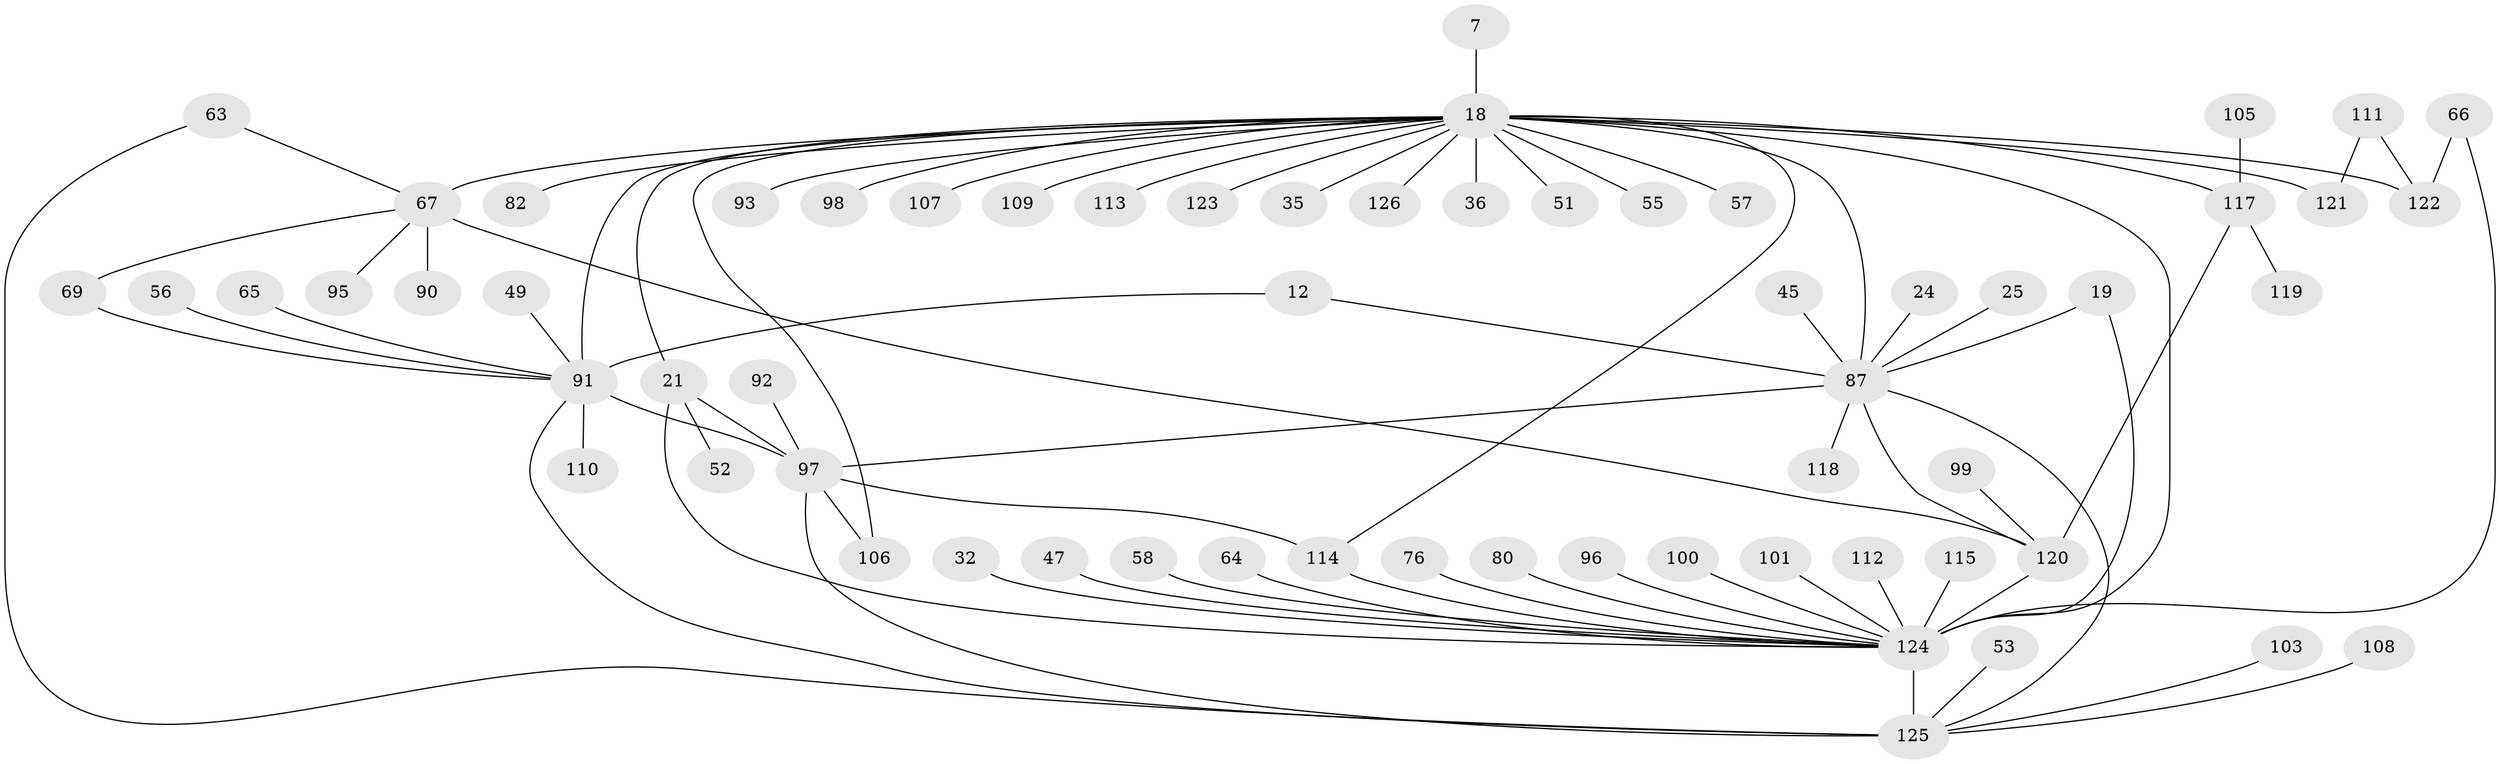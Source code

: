 // original degree distribution, {28: 0.007936507936507936, 2: 0.23015873015873015, 14: 0.015873015873015872, 4: 0.1111111111111111, 18: 0.007936507936507936, 6: 0.031746031746031744, 1: 0.42063492063492064, 8: 0.031746031746031744, 3: 0.07936507936507936, 7: 0.031746031746031744, 5: 0.023809523809523808, 10: 0.007936507936507936}
// Generated by graph-tools (version 1.1) at 2025/47/03/09/25 04:47:53]
// undirected, 63 vertices, 80 edges
graph export_dot {
graph [start="1"]
  node [color=gray90,style=filled];
  7;
  12;
  18 [super="+5+3"];
  19;
  21 [super="+11"];
  24;
  25;
  32;
  35;
  36;
  45;
  47;
  49;
  51;
  52;
  53;
  55;
  56;
  57;
  58;
  63;
  64;
  65;
  66;
  67 [super="+34"];
  69;
  76;
  80;
  82;
  87 [super="+37+23+77"];
  90;
  91 [super="+71+16+88+46"];
  92;
  93;
  95;
  96;
  97 [super="+72+85"];
  98;
  99;
  100;
  101;
  103;
  105;
  106;
  107;
  108;
  109;
  110;
  111 [super="+54"];
  112 [super="+75"];
  113;
  114 [super="+74+94+102"];
  115;
  117 [super="+83"];
  118;
  119;
  120 [super="+17+27"];
  121 [super="+104"];
  122 [super="+59+15"];
  123;
  124 [super="+81+116"];
  125 [super="+86+73"];
  126;
  7 -- 18;
  12 -- 91;
  12 -- 87;
  18 -- 91 [weight=10];
  18 -- 21 [weight=2];
  18 -- 106;
  18 -- 107;
  18 -- 109 [weight=2];
  18 -- 113;
  18 -- 55;
  18 -- 126;
  18 -- 82;
  18 -- 93;
  18 -- 98;
  18 -- 35;
  18 -- 36 [weight=2];
  18 -- 123;
  18 -- 51;
  18 -- 57;
  18 -- 87 [weight=5];
  18 -- 124 [weight=6];
  18 -- 114 [weight=3];
  18 -- 122 [weight=3];
  18 -- 121 [weight=2];
  18 -- 117 [weight=3];
  18 -- 67 [weight=3];
  19 -- 87;
  19 -- 124;
  21 -- 52 [weight=2];
  21 -- 124 [weight=2];
  21 -- 97 [weight=3];
  24 -- 87;
  25 -- 87;
  32 -- 124;
  45 -- 87;
  47 -- 124;
  49 -- 91;
  53 -- 125;
  56 -- 91;
  58 -- 124;
  63 -- 125;
  63 -- 67;
  64 -- 124;
  65 -- 91;
  66 -- 122;
  66 -- 124;
  67 -- 69;
  67 -- 120;
  67 -- 90 [weight=2];
  67 -- 95;
  69 -- 91;
  76 -- 124;
  80 -- 124;
  87 -- 118;
  87 -- 120;
  87 -- 125;
  87 -- 97 [weight=2];
  91 -- 110;
  91 -- 125;
  91 -- 97;
  92 -- 97;
  96 -- 124;
  97 -- 106;
  97 -- 114;
  97 -- 125;
  99 -- 120;
  100 -- 124;
  101 -- 124;
  103 -- 125;
  105 -- 117;
  108 -- 125;
  111 -- 122;
  111 -- 121;
  112 -- 124;
  114 -- 124;
  115 -- 124;
  117 -- 119;
  117 -- 120;
  120 -- 124 [weight=4];
  124 -- 125 [weight=5];
}
